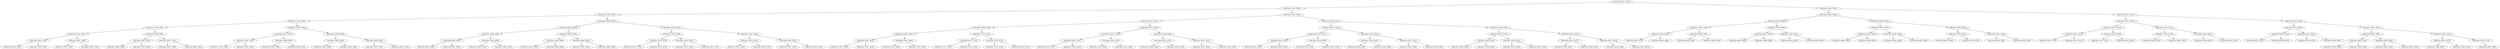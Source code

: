 digraph G{
845616303 [label="Node{data=[4477, 4477]}"]
845616303 -> 1498950027
1498950027 [label="Node{data=[3040, 3040]}"]
1498950027 -> 643718667
643718667 [label="Node{data=[2954, 2954]}"]
643718667 -> 385237216
385237216 [label="Node{data=[1993, 1993]}"]
385237216 -> 473890045
473890045 [label="Node{data=[1985, 1985]}"]
473890045 -> 78809728
78809728 [label="Node{data=[1924, 1924]}"]
78809728 -> 1355293211
1355293211 [label="Node{data=[1819, 1819]}"]
1355293211 -> 1948092834
1948092834 [label="Node{data=[1810, 1810]}"]
1355293211 -> 531585736
531585736 [label="Node{data=[1879, 1879]}"]
78809728 -> 265889079
265889079 [label="Node{data=[1962, 1962]}"]
265889079 -> 512755245
512755245 [label="Node{data=[1959, 1959]}"]
265889079 -> 114875588
114875588 [label="Node{data=[1984, 1984]}"]
473890045 -> 1665445837
1665445837 [label="Node{data=[1989, 1989]}"]
1665445837 -> 628280847
628280847 [label="Node{data=[1987, 1987]}"]
628280847 -> 1003296226
1003296226 [label="Node{data=[1986, 1986]}"]
628280847 -> 2075377827
2075377827 [label="Node{data=[1988, 1988]}"]
1665445837 -> 1036985055
1036985055 [label="Node{data=[1991, 1991]}"]
1036985055 -> 251560415
251560415 [label="Node{data=[1990, 1990]}"]
1036985055 -> 1565521895
1565521895 [label="Node{data=[1992, 1992]}"]
385237216 -> 949785141
949785141 [label="Node{data=[2023, 2023]}"]
949785141 -> 2088867363
2088867363 [label="Node{data=[1997, 1997]}"]
2088867363 -> 101384213
101384213 [label="Node{data=[1995, 1995]}"]
101384213 -> 618213372
618213372 [label="Node{data=[1994, 1994]}"]
101384213 -> 2013793384
2013793384 [label="Node{data=[1996, 1996]}"]
2088867363 -> 147373508
147373508 [label="Node{data=[1999, 1999]}"]
147373508 -> 1444745056
1444745056 [label="Node{data=[1998, 1998]}"]
147373508 -> 1003908240
1003908240 [label="Node{data=[2000, 2000]}"]
949785141 -> 59067598
59067598 [label="Node{data=[2950, 2950]}"]
59067598 -> 1315895271
1315895271 [label="Node{data=[2946, 2946]}"]
1315895271 -> 1891010373
1891010373 [label="Node{data=[2883, 2883]}"]
1315895271 -> 2022496047
2022496047 [label="Node{data=[2949, 2949]}"]
59067598 -> 1363548108
1363548108 [label="Node{data=[2952, 2952]}"]
1363548108 -> 1747850188
1747850188 [label="Node{data=[2951, 2951]}"]
1363548108 -> 744897827
744897827 [label="Node{data=[2953, 2953]}"]
643718667 -> 852341295
852341295 [label="Node{data=[2970, 2970]}"]
852341295 -> 1406417869
1406417869 [label="Node{data=[2962, 2962]}"]
1406417869 -> 1266475528
1266475528 [label="Node{data=[2958, 2958]}"]
1266475528 -> 1450070369
1450070369 [label="Node{data=[2956, 2956]}"]
1450070369 -> 158190921
158190921 [label="Node{data=[2955, 2955]}"]
1450070369 -> 2065012218
2065012218 [label="Node{data=[2957, 2957]}"]
1266475528 -> 1465209906
1465209906 [label="Node{data=[2960, 2960]}"]
1465209906 -> 1939137248
1939137248 [label="Node{data=[2959, 2959]}"]
1465209906 -> 351563358
351563358 [label="Node{data=[2961, 2961]}"]
1406417869 -> 1134138239
1134138239 [label="Node{data=[2966, 2966]}"]
1134138239 -> 1049672698
1049672698 [label="Node{data=[2964, 2964]}"]
1049672698 -> 1791483178
1791483178 [label="Node{data=[2963, 2963]}"]
1049672698 -> 1576458418
1576458418 [label="Node{data=[2965, 2965]}"]
1134138239 -> 1392228888
1392228888 [label="Node{data=[2968, 2968]}"]
1392228888 -> 1762628822
1762628822 [label="Node{data=[2967, 2967]}"]
1392228888 -> 1039477328
1039477328 [label="Node{data=[2969, 2969]}"]
852341295 -> 1445811732
1445811732 [label="Node{data=[3032, 3032]}"]
1445811732 -> 1502158259
1502158259 [label="Node{data=[2974, 2974]}"]
1502158259 -> 1286970224
1286970224 [label="Node{data=[2972, 2972]}"]
1286970224 -> 1485213468
1485213468 [label="Node{data=[2971, 2971]}"]
1286970224 -> 1688727534
1688727534 [label="Node{data=[2973, 2973]}"]
1502158259 -> 1976701516
1976701516 [label="Node{data=[3030, 3030]}"]
1976701516 -> 366770589
366770589 [label="Node{data=[3007, 3007]}"]
1976701516 -> 2035219029
2035219029 [label="Node{data=[3031, 3031]}"]
1445811732 -> 575513101
575513101 [label="Node{data=[3036, 3036]}"]
575513101 -> 1198036090
1198036090 [label="Node{data=[3034, 3034]}"]
1198036090 -> 823008667
823008667 [label="Node{data=[3033, 3033]}"]
1198036090 -> 1058854333
1058854333 [label="Node{data=[3035, 3035]}"]
575513101 -> 1879987609
1879987609 [label="Node{data=[3038, 3038]}"]
1879987609 -> 1942406310
1942406310 [label="Node{data=[3037, 3037]}"]
1879987609 -> 845544832
845544832 [label="Node{data=[3039, 3039]}"]
1498950027 -> 1804429132
1804429132 [label="Node{data=[4333, 4333]}"]
1804429132 -> 1772963129
1772963129 [label="Node{data=[4317, 4317]}"]
1772963129 -> 747331422
747331422 [label="Node{data=[3048, 3048]}"]
747331422 -> 832519858
832519858 [label="Node{data=[3044, 3044]}"]
832519858 -> 833128650
833128650 [label="Node{data=[3042, 3042]}"]
833128650 -> 841979723
841979723 [label="Node{data=[3041, 3041]}"]
833128650 -> 1151885311
1151885311 [label="Node{data=[3043, 3043]}"]
832519858 -> 202019702
202019702 [label="Node{data=[3046, 3046]}"]
202019702 -> 2031203557
2031203557 [label="Node{data=[3045, 3045]}"]
202019702 -> 927654211
927654211 [label="Node{data=[3047, 3047]}"]
747331422 -> 823855090
823855090 [label="Node{data=[4313, 4313]}"]
823855090 -> 1767023492
1767023492 [label="Node{data=[4311, 4311]}"]
1767023492 -> 487621847
487621847 [label="Node{data=[4310, 4310]}"]
1767023492 -> 2108698319
2108698319 [label="Node{data=[4312, 4312]}"]
823855090 -> 352162332
352162332 [label="Node{data=[4315, 4315]}"]
352162332 -> 1750031748
1750031748 [label="Node{data=[4314, 4314]}"]
352162332 -> 1902135910
1902135910 [label="Node{data=[4316, 4316]}"]
1772963129 -> 224052435
224052435 [label="Node{data=[4325, 4325]}"]
224052435 -> 1976556054
1976556054 [label="Node{data=[4321, 4321]}"]
1976556054 -> 1744706134
1744706134 [label="Node{data=[4319, 4319]}"]
1744706134 -> 339632053
339632053 [label="Node{data=[4318, 4318]}"]
1744706134 -> 1335455165
1335455165 [label="Node{data=[4320, 4320]}"]
1976556054 -> 1141707058
1141707058 [label="Node{data=[4323, 4323]}"]
1141707058 -> 1404473167
1404473167 [label="Node{data=[4322, 4322]}"]
1141707058 -> 890483067
890483067 [label="Node{data=[4324, 4324]}"]
224052435 -> 828622561
828622561 [label="Node{data=[4329, 4329]}"]
828622561 -> 491509118
491509118 [label="Node{data=[4327, 4327]}"]
491509118 -> 2053172591
2053172591 [label="Node{data=[4326, 4326]}"]
491509118 -> 1380975409
1380975409 [label="Node{data=[4328, 4328]}"]
828622561 -> 2108396372
2108396372 [label="Node{data=[4331, 4331]}"]
2108396372 -> 1040730554
1040730554 [label="Node{data=[4330, 4330]}"]
2108396372 -> 1140768897
1140768897 [label="Node{data=[4332, 4332]}"]
1804429132 -> 291834436
291834436 [label="Node{data=[4427, 4427]}"]
291834436 -> 821369359
821369359 [label="Node{data=[4341, 4341]}"]
821369359 -> 1280098354
1280098354 [label="Node{data=[4337, 4337]}"]
1280098354 -> 2030300146
2030300146 [label="Node{data=[4335, 4335]}"]
2030300146 -> 1083046332
1083046332 [label="Node{data=[4334, 4334]}"]
2030300146 -> 1479583424
1479583424 [label="Node{data=[4336, 4336]}"]
1280098354 -> 1926738084
1926738084 [label="Node{data=[4339, 4339]}"]
1926738084 -> 351111543
351111543 [label="Node{data=[4338, 4338]}"]
1926738084 -> 990036559
990036559 [label="Node{data=[4340, 4340]}"]
821369359 -> 1725523273
1725523273 [label="Node{data=[4345, 4345]}"]
1725523273 -> 700758950
700758950 [label="Node{data=[4343, 4343]}"]
700758950 -> 1369061848
1369061848 [label="Node{data=[4342, 4342]}"]
700758950 -> 2091358494
2091358494 [label="Node{data=[4344, 4344]}"]
1725523273 -> 1366903022
1366903022 [label="Node{data=[4347, 4347]}"]
1366903022 -> 1575801068
1575801068 [label="Node{data=[4346, 4346]}"]
1366903022 -> 1563977328
1563977328 [label="Node{data=[4348, 4348]}"]
291834436 -> 488074144
488074144 [label="Node{data=[4435, 4435]}"]
488074144 -> 112357076
112357076 [label="Node{data=[4431, 4431]}"]
112357076 -> 1029875038
1029875038 [label="Node{data=[4429, 4429]}"]
1029875038 -> 603410276
603410276 [label="Node{data=[4428, 4428]}"]
1029875038 -> 85686993
85686993 [label="Node{data=[4430, 4430]}"]
112357076 -> 281702504
281702504 [label="Node{data=[4433, 4433]}"]
281702504 -> 950693754
950693754 [label="Node{data=[4432, 4432]}"]
281702504 -> 557812580
557812580 [label="Node{data=[4434, 4434]}"]
488074144 -> 2133635168
2133635168 [label="Node{data=[4439, 4439]}"]
2133635168 -> 1009178333
1009178333 [label="Node{data=[4437, 4437]}"]
1009178333 -> 1469886364
1469886364 [label="Node{data=[4436, 4436]}"]
1009178333 -> 170228384
170228384 [label="Node{data=[4438, 4438]}"]
2133635168 -> 269509684
269509684 [label="Node{data=[4475, 4475]}"]
269509684 -> 436918485
436918485 [label="Node{data=[4440, 4440]}"]
269509684 -> 685274183
685274183 [label="Node{data=[4476, 4476]}"]
845616303 -> 151649158
151649158 [label="Node{data=[4509, 4509]}"]
151649158 -> 439029591
439029591 [label="Node{data=[4493, 4493]}"]
439029591 -> 1454092471
1454092471 [label="Node{data=[4485, 4485]}"]
1454092471 -> 1027247209
1027247209 [label="Node{data=[4481, 4481]}"]
1027247209 -> 2074707331
2074707331 [label="Node{data=[4479, 4479]}"]
2074707331 -> 968522774
968522774 [label="Node{data=[4478, 4478]}"]
2074707331 -> 849300894
849300894 [label="Node{data=[4480, 4480]}"]
1027247209 -> 1538246240
1538246240 [label="Node{data=[4483, 4483]}"]
1538246240 -> 1822278923
1822278923 [label="Node{data=[4482, 4482]}"]
1538246240 -> 112025154
112025154 [label="Node{data=[4484, 4484]}"]
1454092471 -> 1310068916
1310068916 [label="Node{data=[4489, 4489]}"]
1310068916 -> 1798259664
1798259664 [label="Node{data=[4487, 4487]}"]
1798259664 -> 1763210787
1763210787 [label="Node{data=[4486, 4486]}"]
1798259664 -> 86731276
86731276 [label="Node{data=[4488, 4488]}"]
1310068916 -> 2068203949
2068203949 [label="Node{data=[4491, 4491]}"]
2068203949 -> 1793500374
1793500374 [label="Node{data=[4490, 4490]}"]
2068203949 -> 1088777927
1088777927 [label="Node{data=[4492, 4492]}"]
439029591 -> 515901405
515901405 [label="Node{data=[4501, 4501]}"]
515901405 -> 1459764873
1459764873 [label="Node{data=[4497, 4497]}"]
1459764873 -> 144564395
144564395 [label="Node{data=[4495, 4495]}"]
144564395 -> 1675961385
1675961385 [label="Node{data=[4494, 4494]}"]
144564395 -> 2105878887
2105878887 [label="Node{data=[4496, 4496]}"]
1459764873 -> 993371688
993371688 [label="Node{data=[4499, 4499]}"]
993371688 -> 1548386653
1548386653 [label="Node{data=[4498, 4498]}"]
993371688 -> 373568145
373568145 [label="Node{data=[4500, 4500]}"]
515901405 -> 1121906479
1121906479 [label="Node{data=[4505, 4505]}"]
1121906479 -> 1414268346
1414268346 [label="Node{data=[4503, 4503]}"]
1414268346 -> 1552168455
1552168455 [label="Node{data=[4502, 4502]}"]
1414268346 -> 1801672636
1801672636 [label="Node{data=[4504, 4504]}"]
1121906479 -> 1584491112
1584491112 [label="Node{data=[4507, 4507]}"]
1584491112 -> 1789183433
1789183433 [label="Node{data=[4506, 4506]}"]
1584491112 -> 401470100
401470100 [label="Node{data=[4508, 4508]}"]
151649158 -> 1715640674
1715640674 [label="Node{data=[4551, 4551]}"]
1715640674 -> 859151848
859151848 [label="Node{data=[4517, 4517]}"]
859151848 -> 2146671818
2146671818 [label="Node{data=[4513, 4513]}"]
2146671818 -> 133347570
133347570 [label="Node{data=[4511, 4511]}"]
133347570 -> 1963571431
1963571431 [label="Node{data=[4510, 4510]}"]
133347570 -> 1783411059
1783411059 [label="Node{data=[4512, 4512]}"]
2146671818 -> 163214652
163214652 [label="Node{data=[4515, 4515]}"]
163214652 -> 454912465
454912465 [label="Node{data=[4514, 4514]}"]
163214652 -> 602617045
602617045 [label="Node{data=[4516, 4516]}"]
859151848 -> 748932850
748932850 [label="Node{data=[4521, 4521]}"]
748932850 -> 1986678223
1986678223 [label="Node{data=[4519, 4519]}"]
1986678223 -> 105505074
105505074 [label="Node{data=[4518, 4518]}"]
1986678223 -> 2097029298
2097029298 [label="Node{data=[4520, 4520]}"]
748932850 -> 1310238081
1310238081 [label="Node{data=[4549, 4549]}"]
1310238081 -> 1790483896
1790483896 [label="Node{data=[4548, 4548]}"]
1310238081 -> 590459308
590459308 [label="Node{data=[4550, 4550]}"]
1715640674 -> 776470216
776470216 [label="Node{data=[4559, 4559]}"]
776470216 -> 637039148
637039148 [label="Node{data=[4555, 4555]}"]
637039148 -> 193166966
193166966 [label="Node{data=[4553, 4553]}"]
193166966 -> 630264443
630264443 [label="Node{data=[4552, 4552]}"]
193166966 -> 884017599
884017599 [label="Node{data=[4554, 4554]}"]
637039148 -> 1379824663
1379824663 [label="Node{data=[4557, 4557]}"]
1379824663 -> 1113510120
1113510120 [label="Node{data=[4556, 4556]}"]
1379824663 -> 1869676562
1869676562 [label="Node{data=[4558, 4558]}"]
776470216 -> 1395724466
1395724466 [label="Node{data=[4567, 4567]}"]
1395724466 -> 1921927183
1921927183 [label="Node{data=[4563, 4563]}"]
1921927183 -> 1180897062
1180897062 [label="Node{data=[4561, 4561]}"]
1180897062 -> 561374824
561374824 [label="Node{data=[4560, 4560]}"]
1180897062 -> 2048579188
2048579188 [label="Node{data=[4562, 4562]}"]
1921927183 -> 2060728072
2060728072 [label="Node{data=[4565, 4565]}"]
2060728072 -> 613420363
613420363 [label="Node{data=[4564, 4564]}"]
2060728072 -> 710474007
710474007 [label="Node{data=[4566, 4566]}"]
1395724466 -> 115155806
115155806 [label="Node{data=[4722, 4722]}"]
115155806 -> 1575631098
1575631098 [label="Node{data=[4578, 4578]}"]
1575631098 -> 2033491033
2033491033 [label="Node{data=[4568, 4568]}"]
1575631098 -> 340345385
340345385 [label="Node{data=[4624, 4624]}"]
115155806 -> 2069972013
2069972013 [label="Node{data=[4733, 4733]}"]
2069972013 -> 2000719443
2000719443 [label="Node{data=[4898, 4898]}"]
}